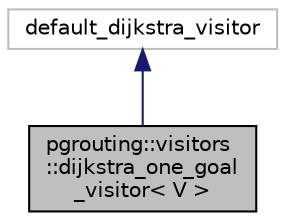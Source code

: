 digraph "pgrouting::visitors::dijkstra_one_goal_visitor&lt; V &gt;"
{
  edge [fontname="Helvetica",fontsize="10",labelfontname="Helvetica",labelfontsize="10"];
  node [fontname="Helvetica",fontsize="10",shape=record];
  Node0 [label="pgrouting::visitors\l::dijkstra_one_goal\l_visitor\< V \>",height=0.2,width=0.4,color="black", fillcolor="grey75", style="filled", fontcolor="black"];
  Node1 -> Node0 [dir="back",color="midnightblue",fontsize="10",style="solid",fontname="Helvetica"];
  Node1 [label="default_dijkstra_visitor",height=0.2,width=0.4,color="grey75", fillcolor="white", style="filled"];
}
